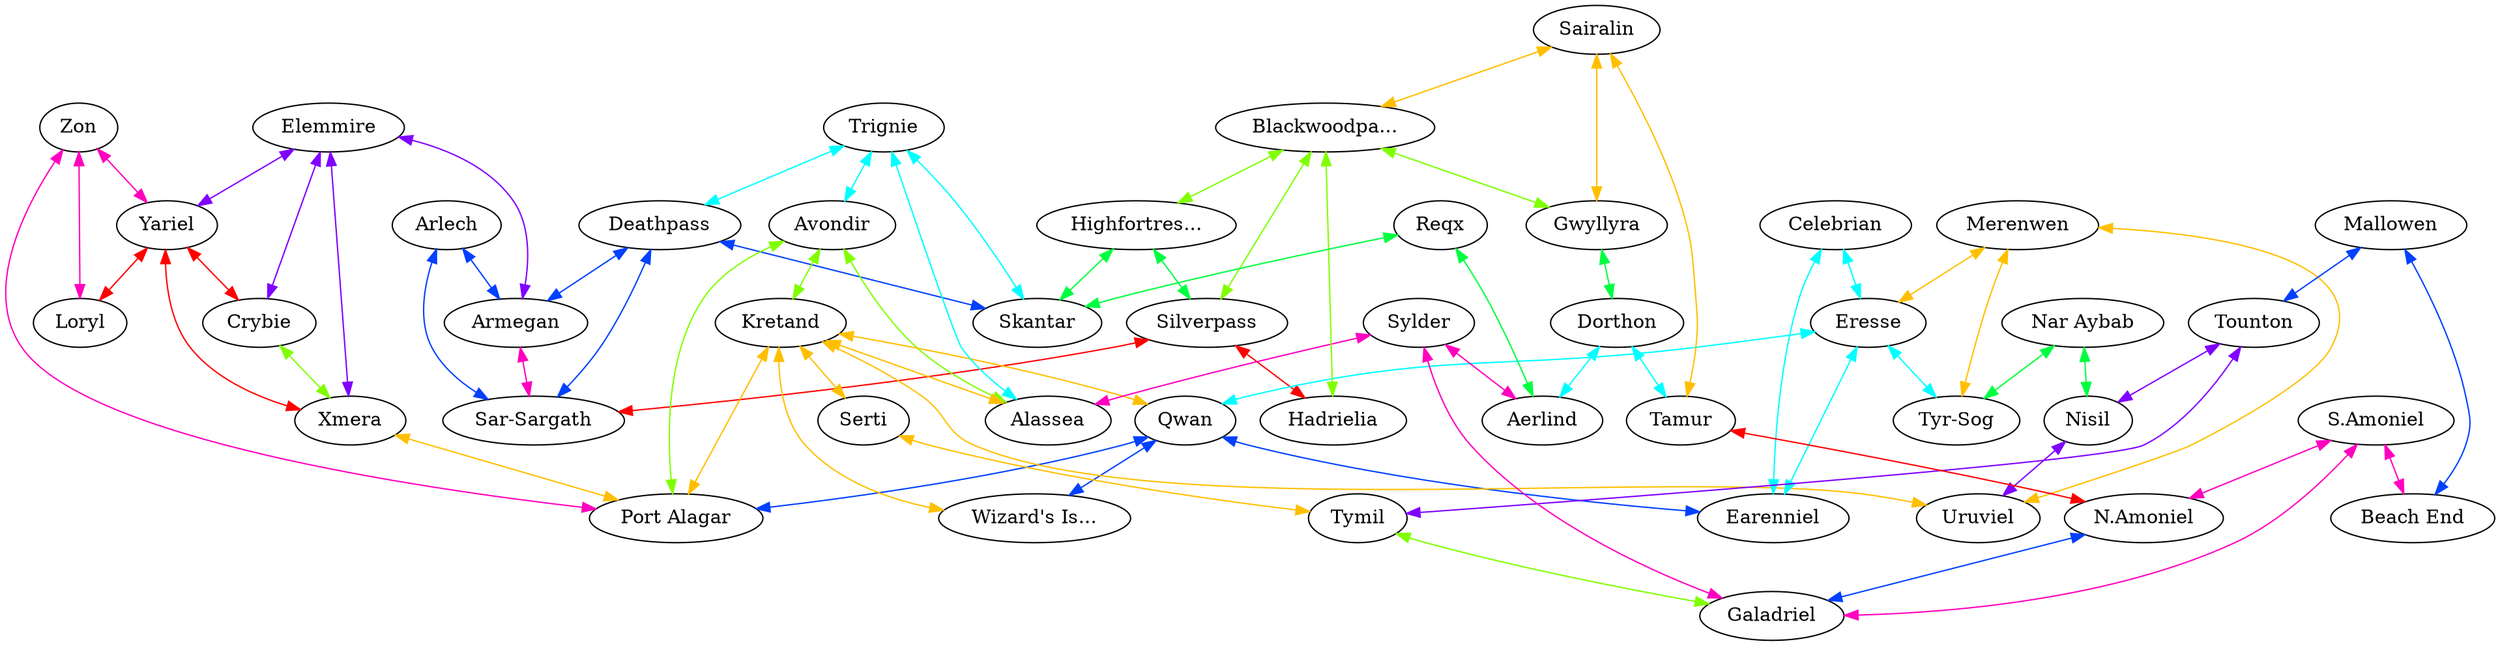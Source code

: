graph x {
"Elemmire" [pos="1.08333333333333,-2.55555555555556",label="Elemmire"]
"Armegan" [pos="2.56944444444444,-2.23611111111111",label="Armegan"]
"Arlech" [pos="3.51388888888889,-1.66666666666667",label="Arlech"]
"Sar-Sargath" [pos="3.94444444444444,-1.375",label="Sar-Sargath"]
"Silverpass" [pos="5.02777777777778,-1.27777777777778",label="Silverpass"]
"Hadrielia" [pos="6.86111111111111,-1.04166666666667",label="Hadrielia"]
"Deathpass" [pos="3.86111111111111,-2.40277777777778",label="Deathpass"]
"Crybie" [pos="0.402777777777778,-2.84722222222222",label="Crybie"]
"Xmera" [pos="1.02777777777778,-3.52777777777778",label="Xmera"]
"Yariel" [pos="2.19444444444444,-2.72222222222222",label="Yariel"]
"Zon" [pos="2.08333333333333,-3.27777777777778",label="Zon"]
"Loryl" [pos="2.72222222222222,-3.22222222222222",label="Loryl"]
"Port Alagar" [pos="1.75,-3.76388888888889",label="Port Alagar"]
"Qwan" [pos="2.27777777777778,-4",label="Qwan"]
"Avondir" [pos="3.75,-3.61111111111111",label="Avondir"]
"Kretand" [pos="3.84722222222222,-4.16666666666667",label="Kretand"]
"Alassea" [pos="4.5,-3.625",label="Alassea"]
"Trignie" [pos="4.01388888888889,-2.77777777777778",label="Trignie"]
"Uruviel" [pos="4.15277777777778,-4.72222222222222",label="Uruviel"]
"Wizard's Isle" [pos="3,-4.23611111111111",label="Wizard's Is..."]
"Nisil" [pos="4.91666666666667,-5.25",label="Nisil"]
"Nar Aybab" [pos="4.13888888888889,-5.93055555555556",label="Nar Aybab"]
"Merenwen" [pos="3.65277777777778,-5.15277777777778",label="Merenwen"]
"Eresse" [pos="1.91666666666667,-4.91666666666667",label="Eresse"]
"Earenniel" [pos="1.18055555555556,-4.68055555555556",label="Earenniel"]
"Celebrian" [pos="0.416666666666667,-5.27777777777778",label="Celebrian"]
"Tyr-Sog" [pos="3.04166666666667,-5.33333333333333",label="Tyr-Sog"]
"Serti" [pos="4.16666666666667,-4.26388888888889",label="Serti"]
"Tymil" [pos="5.05555555555556,-4.43055555555556",label="Tymil"]
"Tounton" [pos="5.76388888888889,-4.91666666666667",label="Tounton"]
"Mallowen" [pos="6.51388888888889,-5.16666666666667",label="Mallowen"]
"Beach End" [pos="7.47222222222222,-5.58333333333333",label="Beach End"]
"S.Amoniel" [pos="7.125,-4.30555555555556",label="S.Amoniel"]
"N.Amoniel" [pos="7.16666666666667,-3.79166666666667",label="N.Amoniel"]
"Galadriel" [pos="5.84722222222222,-3.98611111111111",label="Galadriel"]
"Sylder" [pos="5.20833333333333,-3.65277777777778",label="Sylder"]
"Aerlind" [pos="5.98611111111111,-3.19444444444444",label="Aerlind"]
"Skantar" [pos="4.38888888888889,-2.54166666666667",label="Skantar"]
"Highfortress" [pos="4.61111111111111,-1.68055555555556",label="Highfortres..."]
"Blackwoodpass" [pos="5.98611111111111,-1.40277777777778",label="Blackwoodpa..."]
"Gwyllyra" [pos="6.22222222222222,-1.95833333333333",label="Gwyllyra"]
"Sairalin" [pos="7.38888888888889,-1.91666666666667",label="Sairalin"]
"Dorthon" [pos="6.40277777777778,-2.55555555555556",label="Dorthon"]
"Tamur" [pos="7.48611111111111,-2.86111111111111",label="Tamur"]
"Reqx" [pos="5.5,-2.84722222222222",label="Reqx"]
"Sairalin" -- "Blackwoodpass" [dir="both",color="0.125,1,1"]
"Sairalin" -- "Tamur" [dir="both",color="0.125,1,1"]
"Sairalin" -- "Gwyllyra" [dir="both",color="0.125,1,1"]
"Blackwoodpass" -- "Hadrielia" [dir="both",color="0.25,1,1"]
"Blackwoodpass" -- "Silverpass" [dir="both",color="0.25,1,1"]
"Blackwoodpass" -- "Highfortress" [dir="both",color="0.25,1,1"]
"Blackwoodpass" -- "Gwyllyra" [dir="both",color="0.25,1,1"]
"Nar Aybab" -- "Nisil" [dir="both",color="0.375,1,1"]
"Nar Aybab" -- "Tyr-Sog" [dir="both",color="0.375,1,1"]
"Trignie" -- "Deathpass" [dir="both",color="0.5,1,1"]
"Trignie" -- "Alassea" [dir="both",color="0.5,1,1"]
"Trignie" -- "Avondir" [dir="both",color="0.5,1,1"]
"Trignie" -- "Skantar" [dir="both",color="0.5,1,1"]
"Mallowen" -- "Beach End" [dir="both",color="0.625,1,1"]
"Mallowen" -- "Tounton" [dir="both",color="0.625,1,1"]
"Elemmire" -- "Yariel" [dir="both",color="0.75,1,1"]
"Elemmire" -- "Xmera" [dir="both",color="0.75,1,1"]
"Elemmire" -- "Crybie" [dir="both",color="0.75,1,1"]
"Elemmire" -- "Armegan" [dir="both",color="0.75,1,1"]
"Zon" -- "Yariel" [dir="both",color="0.875,1,1"]
"Zon" -- "Port Alagar" [dir="both",color="0.875,1,1"]
"Zon" -- "Loryl" [dir="both",color="0.875,1,1"]
"Yariel" -- "Xmera" [dir="both",color="1,1,1"]
"Yariel" -- "Crybie" [dir="both",color="1,1,1"]
"Yariel" -- "Loryl" [dir="both",color="1,1,1"]
"Merenwen" -- "Uruviel" [dir="both",color="0.125,1,1"]
"Merenwen" -- "Eresse" [dir="both",color="0.125,1,1"]
"Merenwen" -- "Tyr-Sog" [dir="both",color="0.125,1,1"]
"Avondir" -- "Kretand" [dir="both",color="0.25,1,1"]
"Avondir" -- "Alassea" [dir="both",color="0.25,1,1"]
"Avondir" -- "Port Alagar" [dir="both",color="0.25,1,1"]
"Highfortress" -- "Silverpass" [dir="both",color="0.375,1,1"]
"Highfortress" -- "Skantar" [dir="both",color="0.375,1,1"]
"Celebrian" -- "Earenniel" [dir="both",color="0.5,1,1"]
"Celebrian" -- "Eresse" [dir="both",color="0.5,1,1"]
"Arlech" -- "Sar-Sargath" [dir="both",color="0.625,1,1"]
"Arlech" -- "Armegan" [dir="both",color="0.625,1,1"]
"Tounton" -- "Tymil" [dir="both",color="0.75,1,1"]
"Tounton" -- "Nisil" [dir="both",color="0.75,1,1"]
"Sylder" -- "Galadriel" [dir="both",color="0.875,1,1"]
"Sylder" -- "Aerlind" [dir="both",color="0.875,1,1"]
"Sylder" -- "Alassea" [dir="both",color="0.875,1,1"]
"Silverpass" -- "Sar-Sargath" [dir="both",color="1,1,1"]
"Silverpass" -- "Hadrielia" [dir="both",color="1,1,1"]
"Kretand" -- "Uruviel" [dir="both",color="0.125,1,1"]
"Kretand" -- "Wizard's Isle" [dir="both",color="0.125,1,1"]
"Kretand" -- "Serti" [dir="both",color="0.125,1,1"]
"Kretand" -- "Alassea" [dir="both",color="0.125,1,1"]
"Kretand" -- "Port Alagar" [dir="both",color="0.125,1,1"]
"Kretand" -- "Qwan" [dir="both",color="0.125,1,1"]
"Crybie" -- "Xmera" [dir="both",color="0.25,1,1"]
"Gwyllyra" -- "Dorthon" [dir="both",color="0.375,1,1"]
"Eresse" -- "Earenniel" [dir="both",color="0.5,1,1"]
"Eresse" -- "Qwan" [dir="both",color="0.5,1,1"]
"Eresse" -- "Tyr-Sog" [dir="both",color="0.5,1,1"]
"Qwan" -- "Wizard's Isle" [dir="both",color="0.625,1,1"]
"Qwan" -- "Earenniel" [dir="both",color="0.625,1,1"]
"Qwan" -- "Port Alagar" [dir="both",color="0.625,1,1"]
"S.Amoniel" -- "Galadriel" [dir="both",color="0.875,1,1"]
"S.Amoniel" -- "Beach End" [dir="both",color="0.875,1,1"]
"S.Amoniel" -- "N.Amoniel" [dir="both",color="0.875,1,1"]
"Xmera" -- "Port Alagar" [dir="both",color="0.125,1,1"]
"Reqx" -- "Aerlind" [dir="both",color="0.375,1,1"]
"Reqx" -- "Skantar" [dir="both",color="0.375,1,1"]
"Dorthon" -- "Tamur" [dir="both",color="0.5,1,1"]
"Dorthon" -- "Aerlind" [dir="both",color="0.5,1,1"]
"Deathpass" -- "Sar-Sargath" [dir="both",color="0.625,1,1"]
"Deathpass" -- "Skantar" [dir="both",color="0.625,1,1"]
"Deathpass" -- "Armegan" [dir="both",color="0.625,1,1"]
"Armegan" -- "Sar-Sargath" [dir="both",color="0.875,1,1"]
"Tamur" -- "N.Amoniel" [dir="both",color="1,1,1"]
"Serti" -- "Tymil" [dir="both",color="0.125,1,1"]
"Tymil" -- "Galadriel" [dir="both",color="0.25,1,1"]
"N.Amoniel" -- "Galadriel" [dir="both",color="0.625,1,1"]
"Nisil" -- "Uruviel" [dir="both",color="0.75,1,1"]
}
